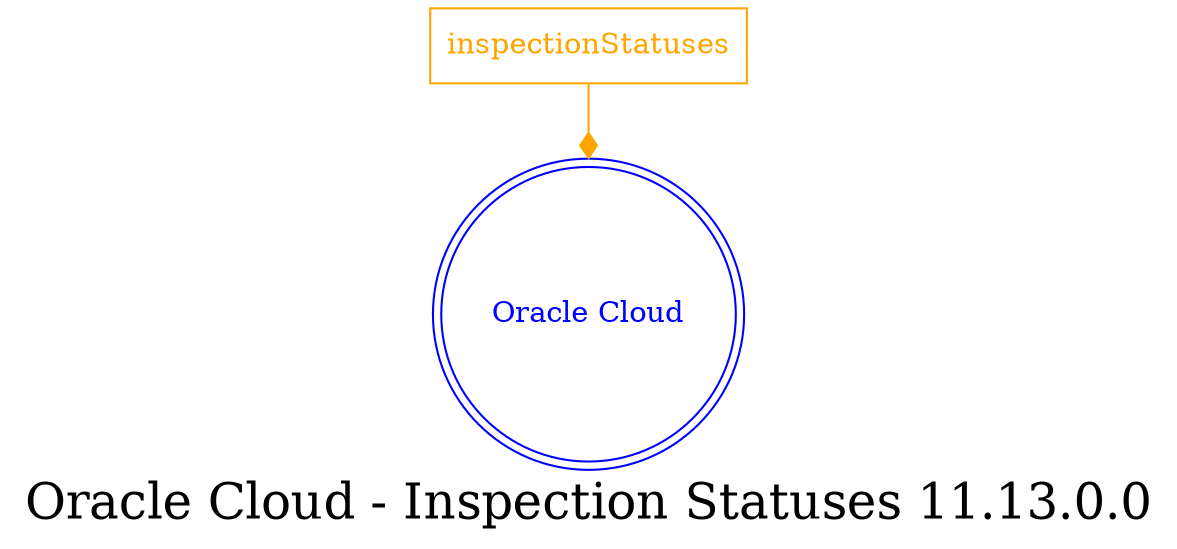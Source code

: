 digraph LexiconGraph {
graph[label="Oracle Cloud - Inspection Statuses 11.13.0.0", fontsize=24]
splines=true
"Oracle Cloud" [color=blue, fontcolor=blue, shape=doublecircle]
"inspectionStatuses" [color=orange, fontcolor=orange, shape=box]
"inspectionStatuses" -> "Oracle Cloud" [color=orange, fontcolor=orange, arrowhead=diamond, arrowtail=none]
}
